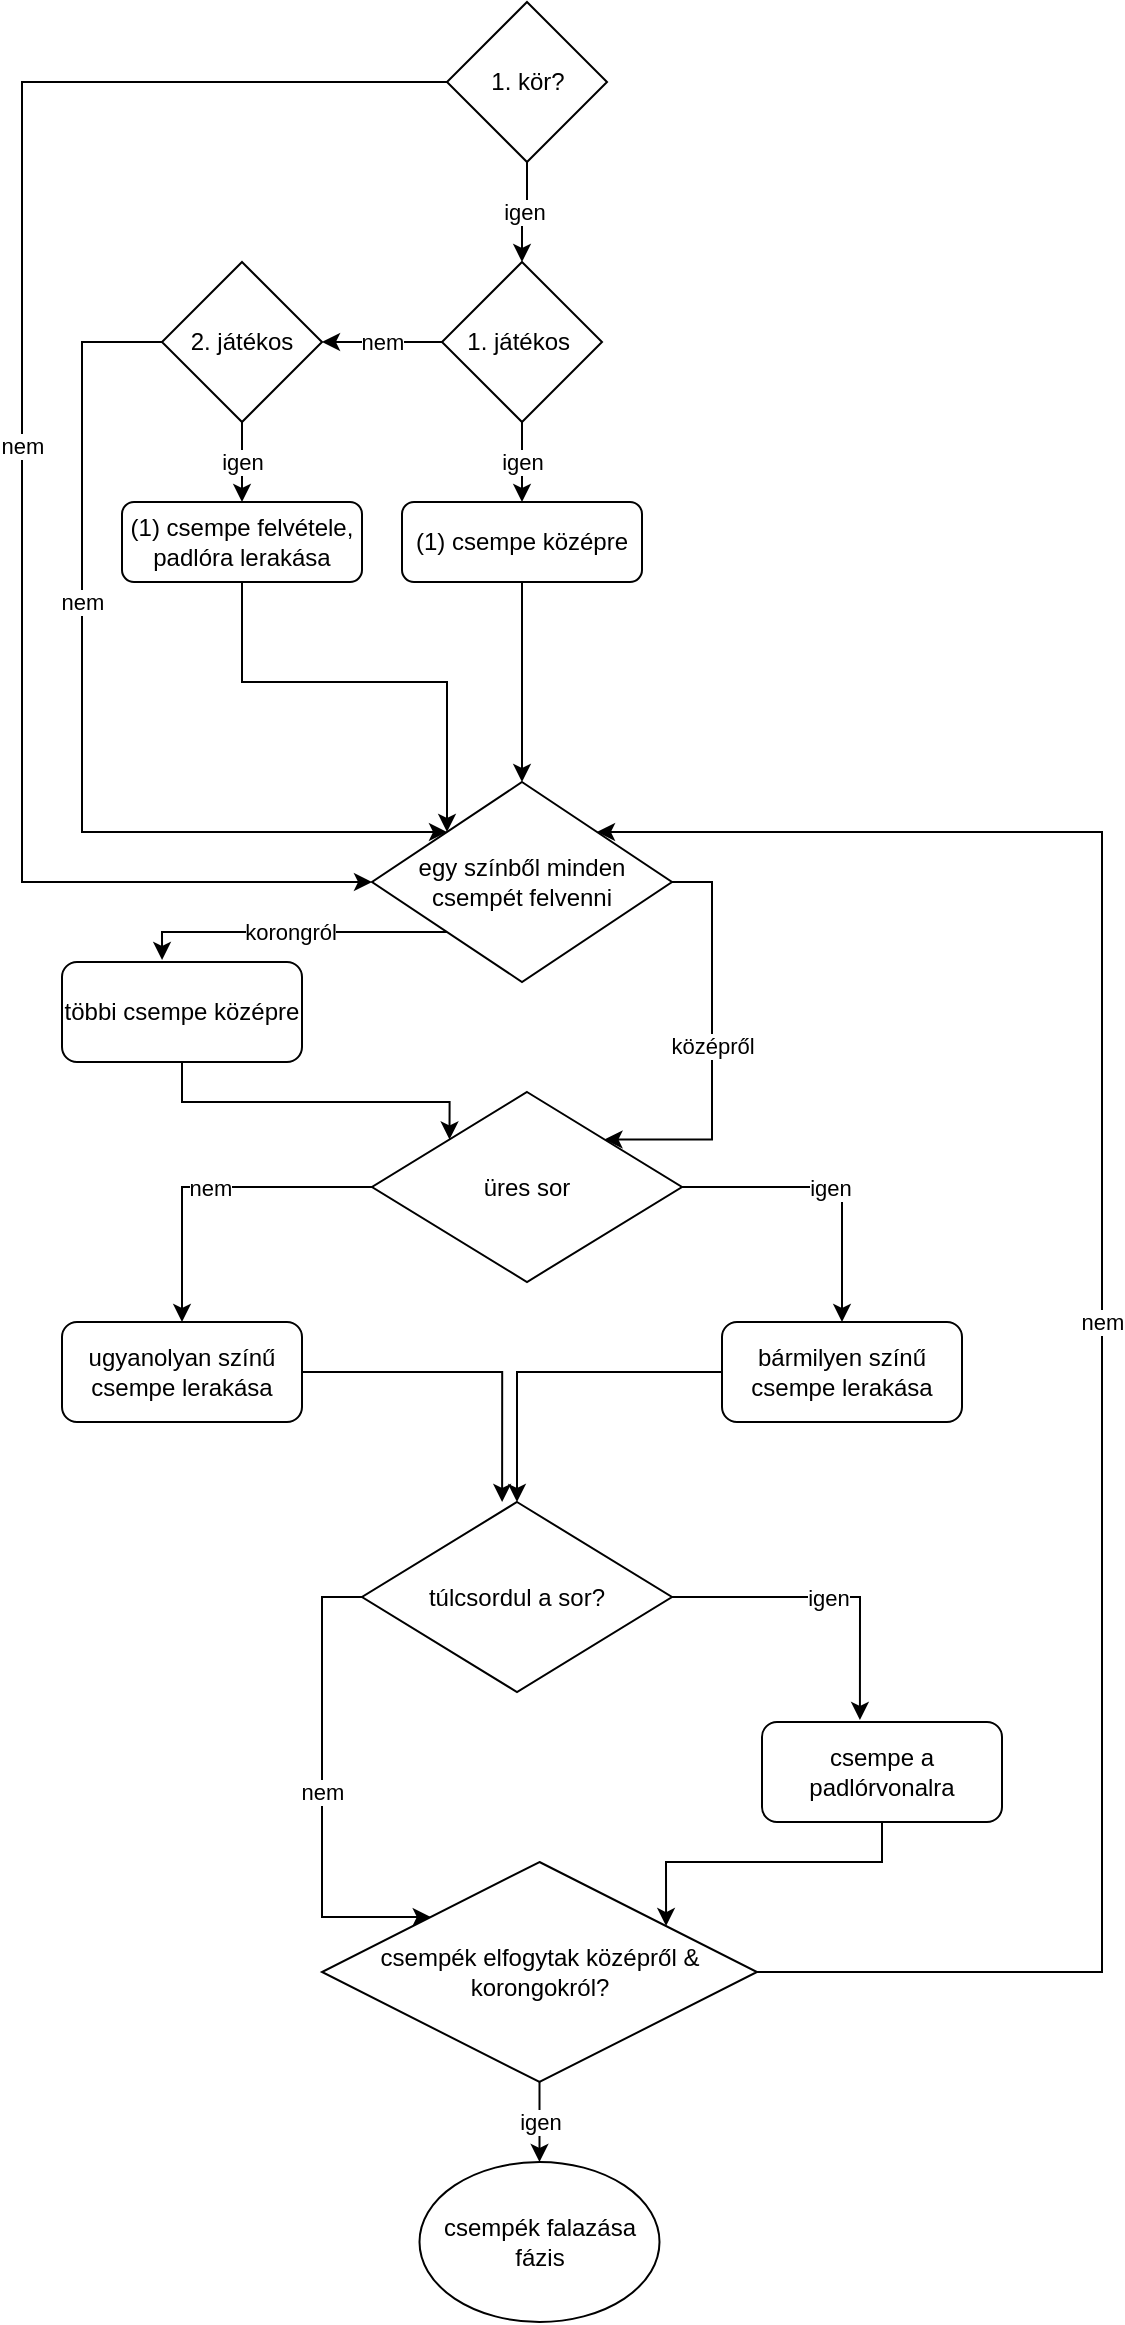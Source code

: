 <mxfile version="13.9.9" type="device" pages="3"><diagram id="C5RBs43oDa-KdzZeNtuy" name="csempegyűjtés"><mxGraphModel dx="782" dy="832" grid="1" gridSize="10" guides="1" tooltips="1" connect="1" arrows="1" fold="1" page="1" pageScale="1" pageWidth="827" pageHeight="1169" math="0" shadow="0"><root><mxCell id="WIyWlLk6GJQsqaUBKTNV-0"/><mxCell id="WIyWlLk6GJQsqaUBKTNV-1" parent="WIyWlLk6GJQsqaUBKTNV-0"/><mxCell id="NuXQuBzh4Ijllvk8ORgm-8" style="edgeStyle=orthogonalEdgeStyle;rounded=0;orthogonalLoop=1;jettySize=auto;html=1;exitX=0.5;exitY=1;exitDx=0;exitDy=0;entryX=0.5;entryY=0;entryDx=0;entryDy=0;" edge="1" parent="WIyWlLk6GJQsqaUBKTNV-1" source="NuXQuBzh4Ijllvk8ORgm-0" target="NuXQuBzh4Ijllvk8ORgm-7"><mxGeometry relative="1" as="geometry"/></mxCell><mxCell id="NuXQuBzh4Ijllvk8ORgm-0" value="(1) csempe középre" style="rounded=1;whiteSpace=wrap;html=1;" vertex="1" parent="WIyWlLk6GJQsqaUBKTNV-1"><mxGeometry x="334" y="250" width="120" height="40" as="geometry"/></mxCell><mxCell id="NuXQuBzh4Ijllvk8ORgm-3" value="igen" style="edgeStyle=orthogonalEdgeStyle;rounded=0;orthogonalLoop=1;jettySize=auto;html=1;entryX=0.5;entryY=0;entryDx=0;entryDy=0;exitX=0.5;exitY=1;exitDx=0;exitDy=0;" edge="1" parent="WIyWlLk6GJQsqaUBKTNV-1" source="NuXQuBzh4Ijllvk8ORgm-1" target="NuXQuBzh4Ijllvk8ORgm-4"><mxGeometry relative="1" as="geometry"><mxPoint x="394" y="80" as="sourcePoint"/><mxPoint x="394" y="140" as="targetPoint"/></mxGeometry></mxCell><mxCell id="NuXQuBzh4Ijllvk8ORgm-9" value="nem" style="edgeStyle=orthogonalEdgeStyle;rounded=0;orthogonalLoop=1;jettySize=auto;html=1;exitX=0;exitY=0.5;exitDx=0;exitDy=0;entryX=0;entryY=0.5;entryDx=0;entryDy=0;" edge="1" parent="WIyWlLk6GJQsqaUBKTNV-1" source="NuXQuBzh4Ijllvk8ORgm-1" target="NuXQuBzh4Ijllvk8ORgm-7"><mxGeometry relative="1" as="geometry"><mxPoint x="354" y="40" as="sourcePoint"/><Array as="points"><mxPoint x="144" y="40"/><mxPoint x="144" y="440"/></Array></mxGeometry></mxCell><mxCell id="NuXQuBzh4Ijllvk8ORgm-1" value="1. kör?" style="rhombus;whiteSpace=wrap;html=1;" vertex="1" parent="WIyWlLk6GJQsqaUBKTNV-1"><mxGeometry x="356.5" width="80" height="80" as="geometry"/></mxCell><mxCell id="NuXQuBzh4Ijllvk8ORgm-5" value="igen" style="edgeStyle=orthogonalEdgeStyle;rounded=0;orthogonalLoop=1;jettySize=auto;html=1;" edge="1" parent="WIyWlLk6GJQsqaUBKTNV-1" source="NuXQuBzh4Ijllvk8ORgm-4" target="NuXQuBzh4Ijllvk8ORgm-0"><mxGeometry relative="1" as="geometry"/></mxCell><mxCell id="NuXQuBzh4Ijllvk8ORgm-12" value="nem" style="edgeStyle=orthogonalEdgeStyle;rounded=0;orthogonalLoop=1;jettySize=auto;html=1;" edge="1" parent="WIyWlLk6GJQsqaUBKTNV-1" source="NuXQuBzh4Ijllvk8ORgm-4" target="NuXQuBzh4Ijllvk8ORgm-11"><mxGeometry relative="1" as="geometry"/></mxCell><mxCell id="NuXQuBzh4Ijllvk8ORgm-4" value="1. játékos&amp;nbsp;" style="rhombus;whiteSpace=wrap;html=1;" vertex="1" parent="WIyWlLk6GJQsqaUBKTNV-1"><mxGeometry x="354" y="130" width="80" height="80" as="geometry"/></mxCell><mxCell id="NuXQuBzh4Ijllvk8ORgm-20" value="korongról" style="edgeStyle=orthogonalEdgeStyle;rounded=0;orthogonalLoop=1;jettySize=auto;html=1;exitX=0;exitY=1;exitDx=0;exitDy=0;entryX=0.417;entryY=-0.02;entryDx=0;entryDy=0;entryPerimeter=0;" edge="1" parent="WIyWlLk6GJQsqaUBKTNV-1" source="NuXQuBzh4Ijllvk8ORgm-7" target="NuXQuBzh4Ijllvk8ORgm-19"><mxGeometry relative="1" as="geometry"><Array as="points"><mxPoint x="214" y="465"/></Array></mxGeometry></mxCell><mxCell id="NuXQuBzh4Ijllvk8ORgm-22" value="középről" style="edgeStyle=orthogonalEdgeStyle;rounded=0;orthogonalLoop=1;jettySize=auto;html=1;exitX=1;exitY=0.5;exitDx=0;exitDy=0;entryX=1;entryY=0;entryDx=0;entryDy=0;" edge="1" parent="WIyWlLk6GJQsqaUBKTNV-1" source="NuXQuBzh4Ijllvk8ORgm-7" target="NuXQuBzh4Ijllvk8ORgm-21"><mxGeometry relative="1" as="geometry"><Array as="points"><mxPoint x="489" y="440"/><mxPoint x="489" y="569"/></Array></mxGeometry></mxCell><mxCell id="NuXQuBzh4Ijllvk8ORgm-7" value="egy színből minden csempét felvenni" style="rhombus;whiteSpace=wrap;html=1;" vertex="1" parent="WIyWlLk6GJQsqaUBKTNV-1"><mxGeometry x="319" y="390" width="150" height="100" as="geometry"/></mxCell><mxCell id="NuXQuBzh4Ijllvk8ORgm-18" style="edgeStyle=orthogonalEdgeStyle;rounded=0;orthogonalLoop=1;jettySize=auto;html=1;exitX=0.5;exitY=1;exitDx=0;exitDy=0;entryX=0;entryY=0;entryDx=0;entryDy=0;" edge="1" parent="WIyWlLk6GJQsqaUBKTNV-1" source="NuXQuBzh4Ijllvk8ORgm-10" target="NuXQuBzh4Ijllvk8ORgm-7"><mxGeometry relative="1" as="geometry"/></mxCell><mxCell id="NuXQuBzh4Ijllvk8ORgm-10" value="(1) csempe felvétele, padlóra lerakása" style="rounded=1;whiteSpace=wrap;html=1;" vertex="1" parent="WIyWlLk6GJQsqaUBKTNV-1"><mxGeometry x="194" y="250" width="120" height="40" as="geometry"/></mxCell><mxCell id="NuXQuBzh4Ijllvk8ORgm-14" value="igen" style="edgeStyle=orthogonalEdgeStyle;rounded=0;orthogonalLoop=1;jettySize=auto;html=1;exitX=0.5;exitY=1;exitDx=0;exitDy=0;" edge="1" parent="WIyWlLk6GJQsqaUBKTNV-1" source="NuXQuBzh4Ijllvk8ORgm-11" target="NuXQuBzh4Ijllvk8ORgm-10"><mxGeometry relative="1" as="geometry"/></mxCell><mxCell id="NuXQuBzh4Ijllvk8ORgm-15" value="nem" style="edgeStyle=orthogonalEdgeStyle;rounded=0;orthogonalLoop=1;jettySize=auto;html=1;exitX=0;exitY=0.5;exitDx=0;exitDy=0;entryX=0;entryY=0;entryDx=0;entryDy=0;" edge="1" parent="WIyWlLk6GJQsqaUBKTNV-1" source="NuXQuBzh4Ijllvk8ORgm-11" target="NuXQuBzh4Ijllvk8ORgm-7"><mxGeometry x="-0.273" relative="1" as="geometry"><Array as="points"><mxPoint x="174" y="170"/><mxPoint x="174" y="415"/></Array><mxPoint as="offset"/></mxGeometry></mxCell><mxCell id="NuXQuBzh4Ijllvk8ORgm-11" value="2. játékos" style="rhombus;whiteSpace=wrap;html=1;" vertex="1" parent="WIyWlLk6GJQsqaUBKTNV-1"><mxGeometry x="214" y="130" width="80" height="80" as="geometry"/></mxCell><mxCell id="NuXQuBzh4Ijllvk8ORgm-23" style="edgeStyle=orthogonalEdgeStyle;rounded=0;orthogonalLoop=1;jettySize=auto;html=1;exitX=0.5;exitY=1;exitDx=0;exitDy=0;entryX=0;entryY=0;entryDx=0;entryDy=0;" edge="1" parent="WIyWlLk6GJQsqaUBKTNV-1" source="NuXQuBzh4Ijllvk8ORgm-19" target="NuXQuBzh4Ijllvk8ORgm-21"><mxGeometry relative="1" as="geometry"><Array as="points"><mxPoint x="224" y="550"/><mxPoint x="358" y="550"/></Array></mxGeometry></mxCell><mxCell id="NuXQuBzh4Ijllvk8ORgm-19" value="többi csempe középre" style="rounded=1;whiteSpace=wrap;html=1;" vertex="1" parent="WIyWlLk6GJQsqaUBKTNV-1"><mxGeometry x="164" y="480" width="120" height="50" as="geometry"/></mxCell><mxCell id="NuXQuBzh4Ijllvk8ORgm-25" value="nem" style="edgeStyle=orthogonalEdgeStyle;rounded=0;orthogonalLoop=1;jettySize=auto;html=1;exitX=0;exitY=0.5;exitDx=0;exitDy=0;" edge="1" parent="WIyWlLk6GJQsqaUBKTNV-1" source="NuXQuBzh4Ijllvk8ORgm-21" target="NuXQuBzh4Ijllvk8ORgm-24"><mxGeometry relative="1" as="geometry"/></mxCell><mxCell id="NuXQuBzh4Ijllvk8ORgm-27" value="igen" style="edgeStyle=orthogonalEdgeStyle;rounded=0;orthogonalLoop=1;jettySize=auto;html=1;exitX=1;exitY=0.5;exitDx=0;exitDy=0;" edge="1" parent="WIyWlLk6GJQsqaUBKTNV-1" source="NuXQuBzh4Ijllvk8ORgm-21" target="NuXQuBzh4Ijllvk8ORgm-26"><mxGeometry relative="1" as="geometry"/></mxCell><mxCell id="NuXQuBzh4Ijllvk8ORgm-21" value="üres sor" style="rhombus;whiteSpace=wrap;html=1;" vertex="1" parent="WIyWlLk6GJQsqaUBKTNV-1"><mxGeometry x="319" y="545" width="155" height="95" as="geometry"/></mxCell><mxCell id="NuXQuBzh4Ijllvk8ORgm-30" style="edgeStyle=orthogonalEdgeStyle;rounded=0;orthogonalLoop=1;jettySize=auto;html=1;entryX=0.452;entryY=0;entryDx=0;entryDy=0;entryPerimeter=0;" edge="1" parent="WIyWlLk6GJQsqaUBKTNV-1" source="NuXQuBzh4Ijllvk8ORgm-24" target="NuXQuBzh4Ijllvk8ORgm-29"><mxGeometry relative="1" as="geometry"/></mxCell><mxCell id="NuXQuBzh4Ijllvk8ORgm-24" value="ugyanolyan színű csempe lerakása" style="rounded=1;whiteSpace=wrap;html=1;" vertex="1" parent="WIyWlLk6GJQsqaUBKTNV-1"><mxGeometry x="164" y="660" width="120" height="50" as="geometry"/></mxCell><mxCell id="NuXQuBzh4Ijllvk8ORgm-31" style="edgeStyle=orthogonalEdgeStyle;rounded=0;orthogonalLoop=1;jettySize=auto;html=1;exitX=0;exitY=0.5;exitDx=0;exitDy=0;entryX=0.5;entryY=0;entryDx=0;entryDy=0;" edge="1" parent="WIyWlLk6GJQsqaUBKTNV-1" source="NuXQuBzh4Ijllvk8ORgm-26" target="NuXQuBzh4Ijllvk8ORgm-29"><mxGeometry relative="1" as="geometry"><Array as="points"><mxPoint x="392" y="685"/></Array></mxGeometry></mxCell><mxCell id="NuXQuBzh4Ijllvk8ORgm-26" value="bármilyen színű csempe lerakása" style="rounded=1;whiteSpace=wrap;html=1;" vertex="1" parent="WIyWlLk6GJQsqaUBKTNV-1"><mxGeometry x="494" y="660" width="120" height="50" as="geometry"/></mxCell><mxCell id="NuXQuBzh4Ijllvk8ORgm-34" value="igen" style="edgeStyle=orthogonalEdgeStyle;rounded=0;orthogonalLoop=1;jettySize=auto;html=1;exitX=1;exitY=0.5;exitDx=0;exitDy=0;entryX=0.408;entryY=-0.02;entryDx=0;entryDy=0;entryPerimeter=0;" edge="1" parent="WIyWlLk6GJQsqaUBKTNV-1" source="NuXQuBzh4Ijllvk8ORgm-29" target="NuXQuBzh4Ijllvk8ORgm-33"><mxGeometry relative="1" as="geometry"/></mxCell><mxCell id="NuXQuBzh4Ijllvk8ORgm-36" value="nem" style="edgeStyle=orthogonalEdgeStyle;rounded=0;orthogonalLoop=1;jettySize=auto;html=1;exitX=0;exitY=0.5;exitDx=0;exitDy=0;entryX=0;entryY=0;entryDx=0;entryDy=0;" edge="1" parent="WIyWlLk6GJQsqaUBKTNV-1" source="NuXQuBzh4Ijllvk8ORgm-29" target="NuXQuBzh4Ijllvk8ORgm-35"><mxGeometry relative="1" as="geometry"><Array as="points"><mxPoint x="294" y="798"/><mxPoint x="294" y="958"/></Array></mxGeometry></mxCell><mxCell id="NuXQuBzh4Ijllvk8ORgm-29" value="túlcsordul a sor?" style="rhombus;whiteSpace=wrap;html=1;" vertex="1" parent="WIyWlLk6GJQsqaUBKTNV-1"><mxGeometry x="314" y="750" width="155" height="95" as="geometry"/></mxCell><mxCell id="NuXQuBzh4Ijllvk8ORgm-37" style="edgeStyle=orthogonalEdgeStyle;rounded=0;orthogonalLoop=1;jettySize=auto;html=1;exitX=0.5;exitY=1;exitDx=0;exitDy=0;entryX=0.791;entryY=0.291;entryDx=0;entryDy=0;entryPerimeter=0;" edge="1" parent="WIyWlLk6GJQsqaUBKTNV-1" source="NuXQuBzh4Ijllvk8ORgm-33" target="NuXQuBzh4Ijllvk8ORgm-35"><mxGeometry relative="1" as="geometry"><Array as="points"><mxPoint x="574" y="930"/><mxPoint x="466" y="930"/></Array></mxGeometry></mxCell><mxCell id="NuXQuBzh4Ijllvk8ORgm-33" value="csempe a padlórvonalra" style="rounded=1;whiteSpace=wrap;html=1;" vertex="1" parent="WIyWlLk6GJQsqaUBKTNV-1"><mxGeometry x="514" y="860" width="120" height="50" as="geometry"/></mxCell><mxCell id="NuXQuBzh4Ijllvk8ORgm-38" value="nem" style="edgeStyle=orthogonalEdgeStyle;rounded=0;orthogonalLoop=1;jettySize=auto;html=1;exitX=1;exitY=0.5;exitDx=0;exitDy=0;entryX=1;entryY=0;entryDx=0;entryDy=0;" edge="1" parent="WIyWlLk6GJQsqaUBKTNV-1" source="NuXQuBzh4Ijllvk8ORgm-35" target="NuXQuBzh4Ijllvk8ORgm-7"><mxGeometry relative="1" as="geometry"><Array as="points"><mxPoint x="684" y="985"/><mxPoint x="684" y="415"/></Array></mxGeometry></mxCell><mxCell id="NuXQuBzh4Ijllvk8ORgm-39" value="igen" style="edgeStyle=orthogonalEdgeStyle;rounded=0;orthogonalLoop=1;jettySize=auto;html=1;exitX=0.5;exitY=1;exitDx=0;exitDy=0;" edge="1" parent="WIyWlLk6GJQsqaUBKTNV-1" source="NuXQuBzh4Ijllvk8ORgm-35" target="NuXQuBzh4Ijllvk8ORgm-42"><mxGeometry relative="1" as="geometry"><mxPoint x="402.75" y="1109" as="targetPoint"/></mxGeometry></mxCell><mxCell id="NuXQuBzh4Ijllvk8ORgm-35" value="csempék elfogytak középről &amp;amp; korongokról?" style="rhombus;whiteSpace=wrap;html=1;" vertex="1" parent="WIyWlLk6GJQsqaUBKTNV-1"><mxGeometry x="294" y="930" width="217.5" height="110" as="geometry"/></mxCell><mxCell id="NuXQuBzh4Ijllvk8ORgm-42" value="csempék falazása fázis" style="ellipse;whiteSpace=wrap;html=1;" vertex="1" parent="WIyWlLk6GJQsqaUBKTNV-1"><mxGeometry x="342.75" y="1080" width="120" height="80" as="geometry"/></mxCell></root></mxGraphModel></diagram><diagram id="CWmp85a6MAOTiLpjADti" name="falazás"><mxGraphModel dx="782" dy="832" grid="1" gridSize="10" guides="1" tooltips="1" connect="1" arrows="1" fold="1" page="1" pageScale="1" pageWidth="827" pageHeight="1169" math="0" shadow="0"><root><mxCell id="avFDEdAj3OocOkiUZZ4Y-0"/><mxCell id="avFDEdAj3OocOkiUZZ4Y-1" parent="avFDEdAj3OocOkiUZZ4Y-0"/><mxCell id="8_nAhz3C1lJC_-DjtaBD-4" value="" style="edgeStyle=orthogonalEdgeStyle;rounded=0;orthogonalLoop=1;jettySize=auto;html=1;" edge="1" parent="avFDEdAj3OocOkiUZZ4Y-1" source="8_nAhz3C1lJC_-DjtaBD-0" target="8_nAhz3C1lJC_-DjtaBD-3"><mxGeometry relative="1" as="geometry"/></mxCell><mxCell id="8_nAhz3C1lJC_-DjtaBD-0" value="START" style="ellipse;whiteSpace=wrap;html=1;" vertex="1" parent="avFDEdAj3OocOkiUZZ4Y-1"><mxGeometry x="260" y="10" width="120" height="80" as="geometry"/></mxCell><mxCell id="8_nAhz3C1lJC_-DjtaBD-6" value="" style="edgeStyle=orthogonalEdgeStyle;rounded=0;orthogonalLoop=1;jettySize=auto;html=1;" edge="1" parent="avFDEdAj3OocOkiUZZ4Y-1" source="8_nAhz3C1lJC_-DjtaBD-3" target="8_nAhz3C1lJC_-DjtaBD-5"><mxGeometry relative="1" as="geometry"/></mxCell><mxCell id="8_nAhz3C1lJC_-DjtaBD-3" value="fentről lefele haladni" style="whiteSpace=wrap;html=1;rounded=1;" vertex="1" parent="avFDEdAj3OocOkiUZZ4Y-1"><mxGeometry x="260" y="180" width="120" height="60" as="geometry"/></mxCell><mxCell id="8_nAhz3C1lJC_-DjtaBD-8" value="nem" style="edgeStyle=orthogonalEdgeStyle;rounded=0;orthogonalLoop=1;jettySize=auto;html=1;entryX=0;entryY=0.5;entryDx=0;entryDy=0;" edge="1" parent="avFDEdAj3OocOkiUZZ4Y-1" source="8_nAhz3C1lJC_-DjtaBD-5" target="8_nAhz3C1lJC_-DjtaBD-3"><mxGeometry relative="1" as="geometry"><Array as="points"><mxPoint x="210" y="350"/><mxPoint x="210" y="210"/></Array></mxGeometry></mxCell><mxCell id="8_nAhz3C1lJC_-DjtaBD-10" value="igen" style="edgeStyle=orthogonalEdgeStyle;rounded=0;orthogonalLoop=1;jettySize=auto;html=1;" edge="1" parent="avFDEdAj3OocOkiUZZ4Y-1" source="8_nAhz3C1lJC_-DjtaBD-5" target="8_nAhz3C1lJC_-DjtaBD-9"><mxGeometry relative="1" as="geometry"/></mxCell><mxCell id="8_nAhz3C1lJC_-DjtaBD-5" value="sor size==length-1" style="rhombus;whiteSpace=wrap;html=1;" vertex="1" parent="avFDEdAj3OocOkiUZZ4Y-1"><mxGeometry x="260" y="310" width="120" height="80" as="geometry"/></mxCell><mxCell id="8_nAhz3C1lJC_-DjtaBD-12" value="" style="edgeStyle=orthogonalEdgeStyle;rounded=0;orthogonalLoop=1;jettySize=auto;html=1;" edge="1" parent="avFDEdAj3OocOkiUZZ4Y-1" source="8_nAhz3C1lJC_-DjtaBD-9" target="8_nAhz3C1lJC_-DjtaBD-11"><mxGeometry relative="1" as="geometry"/></mxCell><mxCell id="8_nAhz3C1lJC_-DjtaBD-9" value="szín azonos sorba" style="whiteSpace=wrap;html=1;rounded=1;" vertex="1" parent="avFDEdAj3OocOkiUZZ4Y-1"><mxGeometry x="260" y="440" width="120" height="60" as="geometry"/></mxCell><mxCell id="APgb68YcfUiy7it2rKrC-0" value="TODO ciklus" style="edgeStyle=orthogonalEdgeStyle;rounded=0;orthogonalLoop=1;jettySize=auto;html=1;entryX=0;entryY=0.25;entryDx=0;entryDy=0;" edge="1" parent="avFDEdAj3OocOkiUZZ4Y-1" source="8_nAhz3C1lJC_-DjtaBD-11" target="8_nAhz3C1lJC_-DjtaBD-3"><mxGeometry relative="1" as="geometry"><Array as="points"><mxPoint x="80" y="610"/><mxPoint x="80" y="195"/></Array></mxGeometry></mxCell><mxCell id="APgb68YcfUiy7it2rKrC-2" value="" style="edgeStyle=orthogonalEdgeStyle;rounded=0;orthogonalLoop=1;jettySize=auto;html=1;" edge="1" parent="avFDEdAj3OocOkiUZZ4Y-1" source="8_nAhz3C1lJC_-DjtaBD-11" target="APgb68YcfUiy7it2rKrC-1"><mxGeometry relative="1" as="geometry"/></mxCell><mxCell id="8_nAhz3C1lJC_-DjtaBD-11" value="pontozás" style="whiteSpace=wrap;html=1;rounded=1;" vertex="1" parent="avFDEdAj3OocOkiUZZ4Y-1"><mxGeometry x="260" y="580" width="120" height="60" as="geometry"/></mxCell><mxCell id="APgb68YcfUiy7it2rKrC-4" value="igen" style="edgeStyle=orthogonalEdgeStyle;rounded=0;orthogonalLoop=1;jettySize=auto;html=1;" edge="1" parent="avFDEdAj3OocOkiUZZ4Y-1" source="APgb68YcfUiy7it2rKrC-1" target="APgb68YcfUiy7it2rKrC-3"><mxGeometry relative="1" as="geometry"/></mxCell><mxCell id="APgb68YcfUiy7it2rKrC-1" value="sor length-1 üres?" style="rhombus;whiteSpace=wrap;html=1;rounded=1;" vertex="1" parent="avFDEdAj3OocOkiUZZ4Y-1"><mxGeometry x="250" y="710" width="140" height="110" as="geometry"/></mxCell><mxCell id="APgb68YcfUiy7it2rKrC-3" value="cellától balra lévő csempék a &quot;dobozba&quot;" style="whiteSpace=wrap;html=1;rounded=1;" vertex="1" parent="avFDEdAj3OocOkiUZZ4Y-1"><mxGeometry x="260" y="900" width="120" height="60" as="geometry"/></mxCell></root></mxGraphModel></diagram><diagram id="-4OuFH6CHD2nT7pQNIt6" name="TODO pontozás"><mxGraphModel dx="782" dy="832" grid="1" gridSize="10" guides="1" tooltips="1" connect="1" arrows="1" fold="1" page="1" pageScale="1" pageWidth="827" pageHeight="1169" math="0" shadow="0"><root><mxCell id="IpHvAHWqgKQ0hyzjmdlC-0"/><mxCell id="IpHvAHWqgKQ0hyzjmdlC-1" parent="IpHvAHWqgKQ0hyzjmdlC-0"/></root></mxGraphModel></diagram></mxfile>